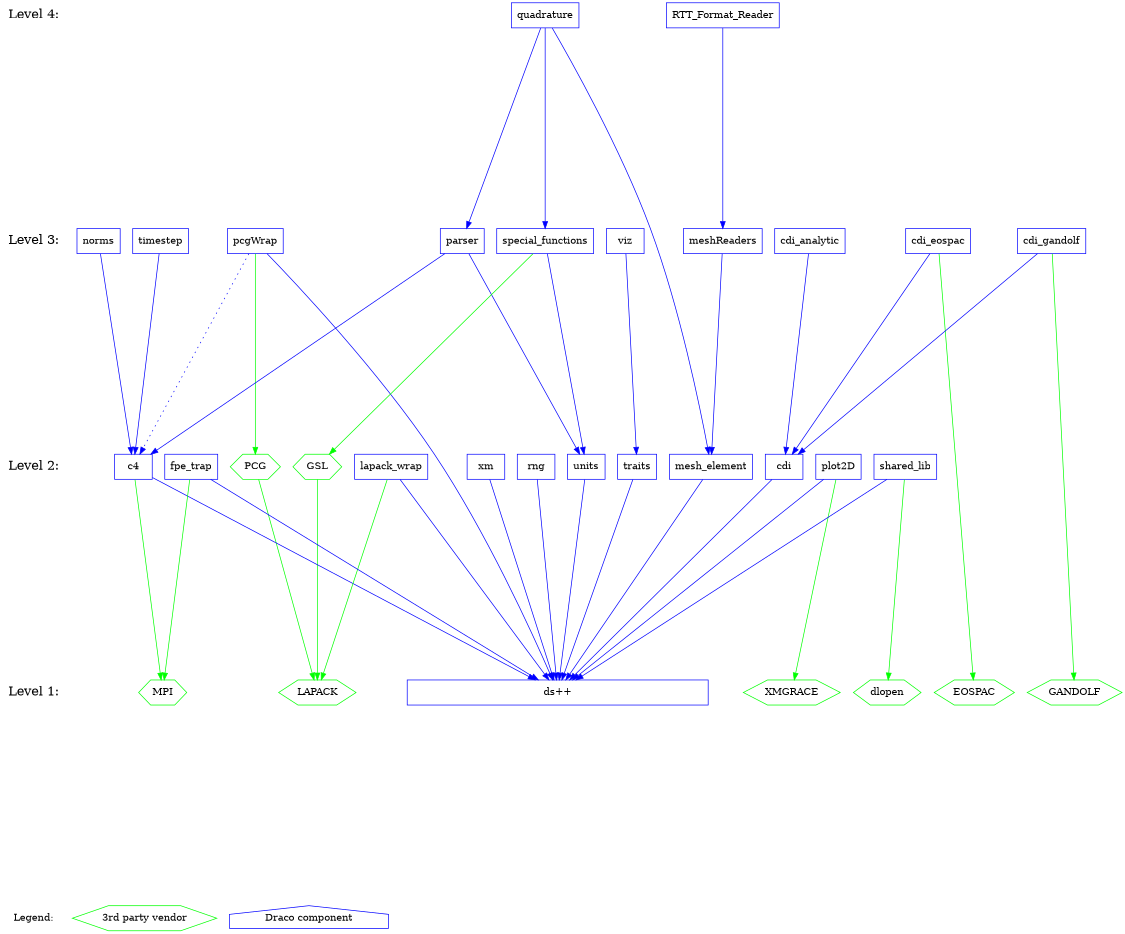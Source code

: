 digraph draco_level {
    /* graph attributes */
    center=1;
    size="7.5,10";
    ranksep=4;
    
    /* levels */
    legend [shape=plaintext, label="Legend:", fontsize=14];
    level1 [shape=plaintext, label="Level 1:", fontsize=18];
    level2 [shape=plaintext, label="Level 2:", fontsize=18];
    level3 [shape=plaintext, label="Level 3:", fontsize=18];
    level4 [shape=plaintext, label="Level 4:", fontsize=18];
/*     level5 [shape=plaintext, label="Level 5:", fontsize=18]; */
/*    level6 [shape=plaintext, label="Level 6:", fontsize=18]; */
    
    /* level6 -> level5 -> */
    level4 -> level3 -> level2 -> level1 -> legend [style=invis];
    
    /* packages */

    /* legend */
    leg_vendor [shape=box, label="3rd party vendor", color=green, shape=hexagon];
    leg_draco  [shape=box, label="Draco component",  color=blue,  shape=house ];

    /* level 1 */
    vmpi       [shape=hexagon, color=green, label="MPI"];
    vlapack    [shape=hexagon, color=green, label="LAPACK"];
    vgandolf   [shape=hexagon, color=green, label="GANDOLF"];
    veospac    [shape=hexagon, color=green, label="EOSPAC"];
    vgrace     [shape=hexagon, color=green, label="XMGRACE"];
    /* vspring    [shape=hexagon, color=green, label="SPRING"]; */
    vdlopen    [shape=hexagon, color=green, label="dlopen"];
        
    dsxx [shape=box, color=blue, label="ds++", width=6];
    
    /* level 2 */
    vgsl       [shape=hexagon, color=green, label="GSL"];
    vpcg       [shape=hexagon, color=green, label="PCG"];

    traits [shape=box, color=blue, label="traits"];
    xm     [shape=box, color=blue, label="xm"];
    c4     [shape=box, color=blue, label="c4"];
    rng    [shape=box, color=blue, label="rng"];
    units  [shape=box, color=blue, label="units"];
    cdi    [shape=box, color=blue, label="cdi"];
    meshelement [shape=box, color=blue, label="mesh_element"];
    plot   [shape=box, color=blue, label="plot2D"];
    lapack [shape=box, color=blue, label="lapack_wrap"];
    shlib  [shape=box, color=blue, label="shared_lib"];
    fpetrap [shape=box, color=blue, label="fpe_trap"];
        
    /* level 3 */
    viz      [shape=box, color=blue, label="viz"];
    timestep [shape=box, color=blue, label="timestep"];
    cdianal  [shape=box, color=blue, label="cdi_analytic"];
    cdieos   [shape=box, color=blue, label="cdi_eospac"];
    cdigan   [shape=box, color=blue, label="cdi_gandolf"];
    pcg      [shape=box, color=blue, label="pcgWrap"];
    meshread [shape=box, color=blue, label="meshReaders"];
    parser   [shape=box, color=blue, label="parser"];
    norms    [shape=box, color=blue, label="norms"];
    sf       [shape=box, color=blue, label="special_functions"];
    
    /* level 4 */
    quad        [shape=box, color=blue, label="quadrature"];
    rttread     [shape=box, color=blue, label="RTT_Format_Reader"];
    
    /* dependencies */
    {rank=same; legend leg_vendor leg_draco};
    {rank=same; level1 dsxx vlapack vmpi veospac  vgandolf vgrace vdlopen };
    {rank=same; level2 shlib plot lapack traits xm c4 fpetrap rng units cdi meshelement vgsl vpcg};
    {rank=same; level3 viz timestep cdianal cdieos cdigan pcg meshread parser sf};
    {rank=same; level4 rttread quad};
    
    /* draco packages */

    /* NOTE:  hidden dependencies are in comments at the end of each line.
     * For example if a package depends on c4 it implicitly depends on dsxx
     * as well.  The dependency on dsxx is not shown explicitly on the
     * graph. 
    
    /* level 2 */
    xm          -> {dsxx}        [color=blue];
    units       -> {dsxx}        [color=blue];
    traits      -> {dsxx}        [color=blue];
    c4          -> {dsxx}        [color=blue];
    c4          -> {vmpi}        [color="green"];
    rng         -> {dsxx}        [color=blue];
    cdi         -> {dsxx}        [color=blue];
    meshelement -> {dsxx}        [color=blue];
    plot        -> {dsxx}        [color=blue];
    plot        -> {vgrace}      [color="green"];
    lapack      -> {dsxx}        [color=blue];
    lapack      -> {vlapack}     [color="green"];
    shlib       -> {dsxx}        [color=blue];
    shlib       -> {vdlopen}     [color="green"];
    vgsl        -> {vlapack}     [color="green"];
    vpcg        -> {vlapack}     [color="green"];
    fpetrap     -> {dsxx}        [color=blue];
    fpetrap     -> {vmpi}        [color="green"];
    
    /* level 3 */
    viz         -> {traits}      [color=blue];
    timestep    -> {c4}          [color=blue];
    pcg         -> {dsxx}        [color=blue];
    pcg         -> {vpcg}        [color="green"];
    pcg         -> {c4}          [color="blue" style=dotted];
    cdianal     -> {cdi}         [color=blue];
    cdieos      -> {cdi}         [color=blue];
    cdieos      -> {veospac}     [color="green"]; 
    cdigan      -> {cdi}         [color=blue]; 
    cdigan      -> {vgandolf}    [color="green"];
    meshread    -> {meshelement} [color=blue];
    parser      -> {c4 units}    [color=blue];
    norms       -> {c4}          [color=blue];
    sf          -> {units}       [color=blue];
    sf          -> {vgsl}        [color="green"];

    /* level 4 */
    quad        -> {sf meshelement parser} [color=blue];
    rttread     -> {meshread}               [color=blue];

}
